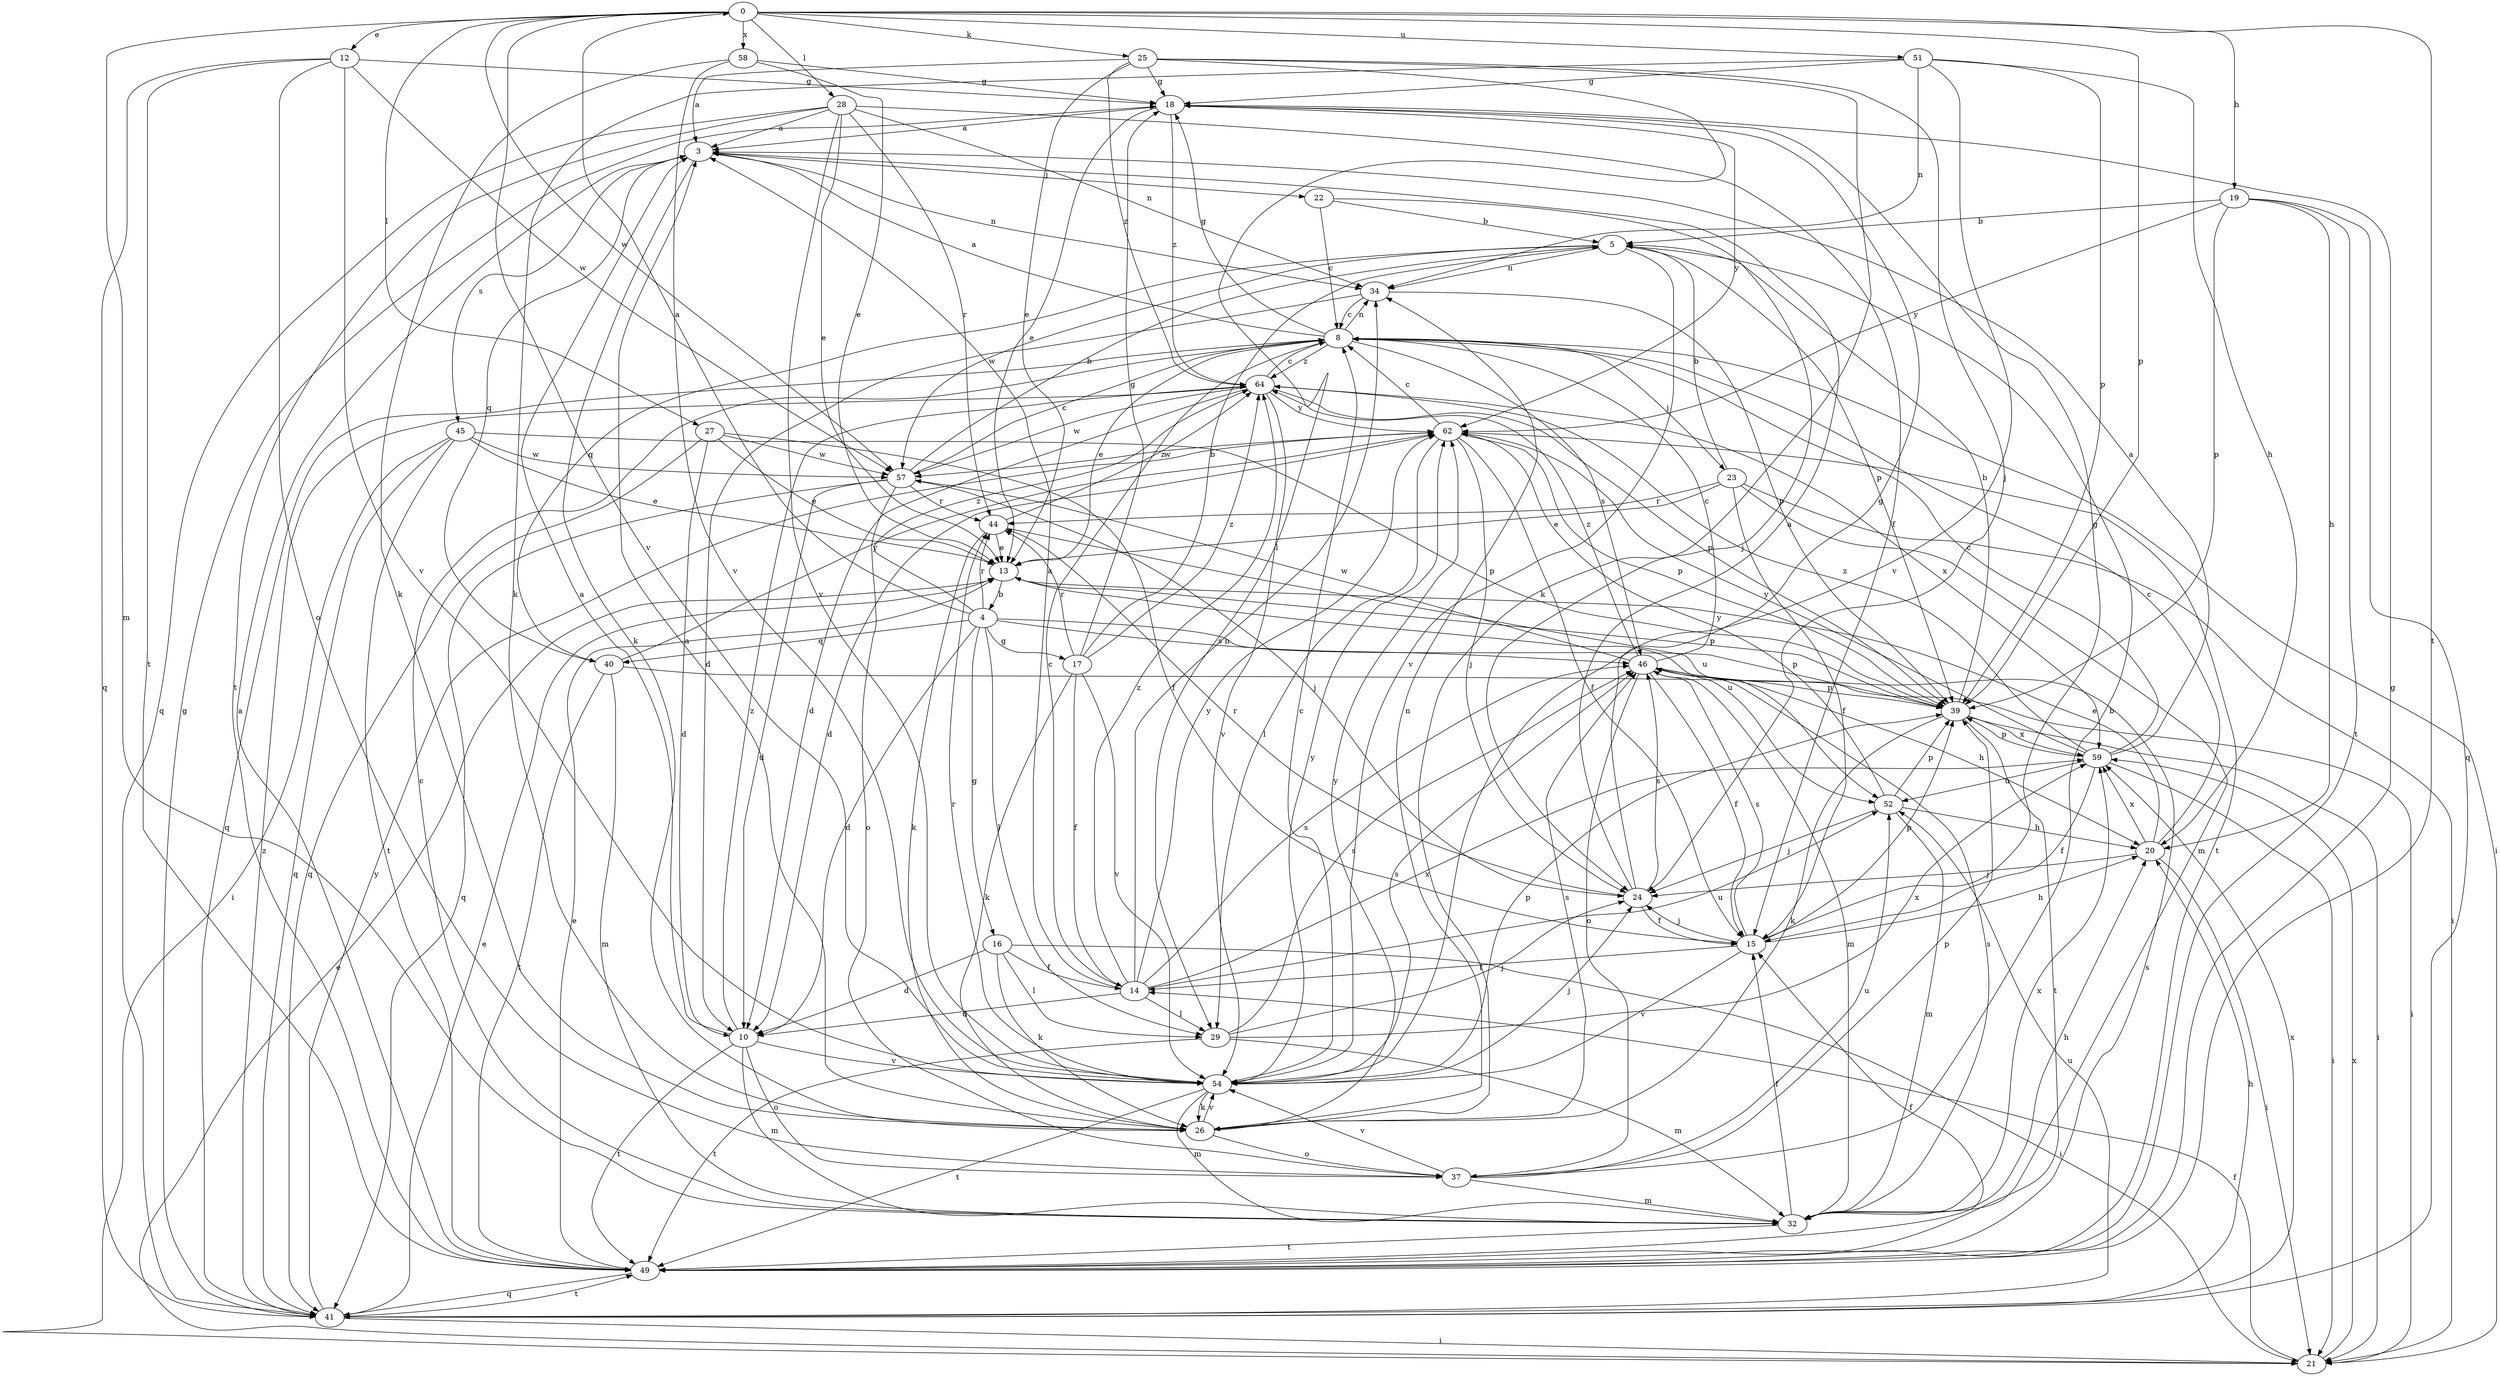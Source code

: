 strict digraph  {
0;
3;
4;
5;
8;
10;
12;
13;
14;
15;
16;
17;
18;
19;
20;
21;
22;
23;
24;
25;
26;
27;
28;
29;
32;
34;
37;
39;
40;
41;
44;
45;
46;
49;
51;
52;
54;
57;
58;
59;
62;
64;
0 -> 12  [label=e];
0 -> 19  [label=h];
0 -> 25  [label=k];
0 -> 27  [label=l];
0 -> 28  [label=l];
0 -> 32  [label=m];
0 -> 39  [label=p];
0 -> 49  [label=t];
0 -> 51  [label=u];
0 -> 54  [label=v];
0 -> 57  [label=w];
0 -> 58  [label=x];
3 -> 22  [label=j];
3 -> 26  [label=k];
3 -> 34  [label=n];
3 -> 40  [label=q];
3 -> 45  [label=s];
4 -> 0  [label=a];
4 -> 10  [label=d];
4 -> 16  [label=g];
4 -> 17  [label=g];
4 -> 29  [label=l];
4 -> 39  [label=p];
4 -> 40  [label=q];
4 -> 44  [label=r];
4 -> 46  [label=s];
4 -> 64  [label=z];
5 -> 34  [label=n];
5 -> 39  [label=p];
5 -> 40  [label=q];
5 -> 54  [label=v];
5 -> 57  [label=w];
8 -> 3  [label=a];
8 -> 13  [label=e];
8 -> 18  [label=g];
8 -> 21  [label=i];
8 -> 23  [label=j];
8 -> 34  [label=n];
8 -> 41  [label=q];
8 -> 46  [label=s];
8 -> 64  [label=z];
10 -> 3  [label=a];
10 -> 32  [label=m];
10 -> 37  [label=o];
10 -> 49  [label=t];
10 -> 54  [label=v];
10 -> 64  [label=z];
12 -> 18  [label=g];
12 -> 37  [label=o];
12 -> 41  [label=q];
12 -> 49  [label=t];
12 -> 54  [label=v];
12 -> 57  [label=w];
13 -> 4  [label=b];
13 -> 39  [label=p];
13 -> 52  [label=u];
14 -> 3  [label=a];
14 -> 8  [label=c];
14 -> 10  [label=d];
14 -> 29  [label=l];
14 -> 34  [label=n];
14 -> 46  [label=s];
14 -> 52  [label=u];
14 -> 59  [label=x];
14 -> 62  [label=y];
14 -> 64  [label=z];
15 -> 14  [label=f];
15 -> 18  [label=g];
15 -> 20  [label=h];
15 -> 24  [label=j];
15 -> 39  [label=p];
15 -> 46  [label=s];
15 -> 54  [label=v];
16 -> 10  [label=d];
16 -> 14  [label=f];
16 -> 21  [label=i];
16 -> 26  [label=k];
16 -> 29  [label=l];
17 -> 5  [label=b];
17 -> 14  [label=f];
17 -> 18  [label=g];
17 -> 26  [label=k];
17 -> 44  [label=r];
17 -> 54  [label=v];
17 -> 64  [label=z];
18 -> 3  [label=a];
18 -> 13  [label=e];
18 -> 62  [label=y];
18 -> 64  [label=z];
19 -> 5  [label=b];
19 -> 20  [label=h];
19 -> 39  [label=p];
19 -> 41  [label=q];
19 -> 49  [label=t];
19 -> 62  [label=y];
20 -> 8  [label=c];
20 -> 13  [label=e];
20 -> 21  [label=i];
20 -> 24  [label=j];
20 -> 59  [label=x];
21 -> 13  [label=e];
21 -> 14  [label=f];
21 -> 59  [label=x];
22 -> 5  [label=b];
22 -> 8  [label=c];
22 -> 24  [label=j];
23 -> 5  [label=b];
23 -> 13  [label=e];
23 -> 15  [label=f];
23 -> 21  [label=i];
23 -> 32  [label=m];
23 -> 44  [label=r];
24 -> 3  [label=a];
24 -> 15  [label=f];
24 -> 18  [label=g];
24 -> 44  [label=r];
24 -> 46  [label=s];
25 -> 3  [label=a];
25 -> 13  [label=e];
25 -> 18  [label=g];
25 -> 24  [label=j];
25 -> 26  [label=k];
25 -> 29  [label=l];
25 -> 64  [label=z];
26 -> 3  [label=a];
26 -> 34  [label=n];
26 -> 37  [label=o];
26 -> 46  [label=s];
26 -> 54  [label=v];
26 -> 62  [label=y];
27 -> 10  [label=d];
27 -> 13  [label=e];
27 -> 15  [label=f];
27 -> 41  [label=q];
27 -> 57  [label=w];
28 -> 3  [label=a];
28 -> 13  [label=e];
28 -> 15  [label=f];
28 -> 34  [label=n];
28 -> 41  [label=q];
28 -> 44  [label=r];
28 -> 49  [label=t];
28 -> 54  [label=v];
29 -> 24  [label=j];
29 -> 32  [label=m];
29 -> 46  [label=s];
29 -> 49  [label=t];
29 -> 59  [label=x];
32 -> 8  [label=c];
32 -> 15  [label=f];
32 -> 20  [label=h];
32 -> 46  [label=s];
32 -> 49  [label=t];
32 -> 59  [label=x];
34 -> 8  [label=c];
34 -> 10  [label=d];
34 -> 39  [label=p];
37 -> 5  [label=b];
37 -> 32  [label=m];
37 -> 39  [label=p];
37 -> 52  [label=u];
37 -> 54  [label=v];
39 -> 5  [label=b];
39 -> 21  [label=i];
39 -> 26  [label=k];
39 -> 49  [label=t];
39 -> 59  [label=x];
40 -> 21  [label=i];
40 -> 32  [label=m];
40 -> 49  [label=t];
40 -> 62  [label=y];
41 -> 13  [label=e];
41 -> 18  [label=g];
41 -> 20  [label=h];
41 -> 21  [label=i];
41 -> 49  [label=t];
41 -> 52  [label=u];
41 -> 59  [label=x];
41 -> 62  [label=y];
41 -> 64  [label=z];
44 -> 13  [label=e];
44 -> 26  [label=k];
44 -> 52  [label=u];
44 -> 64  [label=z];
45 -> 13  [label=e];
45 -> 21  [label=i];
45 -> 39  [label=p];
45 -> 41  [label=q];
45 -> 49  [label=t];
45 -> 57  [label=w];
46 -> 8  [label=c];
46 -> 15  [label=f];
46 -> 20  [label=h];
46 -> 32  [label=m];
46 -> 37  [label=o];
46 -> 39  [label=p];
46 -> 57  [label=w];
46 -> 64  [label=z];
49 -> 3  [label=a];
49 -> 13  [label=e];
49 -> 15  [label=f];
49 -> 18  [label=g];
49 -> 41  [label=q];
49 -> 46  [label=s];
51 -> 18  [label=g];
51 -> 20  [label=h];
51 -> 26  [label=k];
51 -> 34  [label=n];
51 -> 39  [label=p];
51 -> 54  [label=v];
52 -> 20  [label=h];
52 -> 24  [label=j];
52 -> 32  [label=m];
52 -> 39  [label=p];
52 -> 62  [label=y];
54 -> 8  [label=c];
54 -> 24  [label=j];
54 -> 26  [label=k];
54 -> 32  [label=m];
54 -> 39  [label=p];
54 -> 44  [label=r];
54 -> 46  [label=s];
54 -> 49  [label=t];
54 -> 62  [label=y];
57 -> 5  [label=b];
57 -> 8  [label=c];
57 -> 10  [label=d];
57 -> 24  [label=j];
57 -> 37  [label=o];
57 -> 41  [label=q];
57 -> 44  [label=r];
58 -> 13  [label=e];
58 -> 18  [label=g];
58 -> 26  [label=k];
58 -> 54  [label=v];
59 -> 3  [label=a];
59 -> 8  [label=c];
59 -> 15  [label=f];
59 -> 21  [label=i];
59 -> 39  [label=p];
59 -> 52  [label=u];
59 -> 62  [label=y];
59 -> 64  [label=z];
62 -> 8  [label=c];
62 -> 10  [label=d];
62 -> 15  [label=f];
62 -> 24  [label=j];
62 -> 29  [label=l];
62 -> 39  [label=p];
62 -> 49  [label=t];
62 -> 57  [label=w];
64 -> 8  [label=c];
64 -> 10  [label=d];
64 -> 39  [label=p];
64 -> 54  [label=v];
64 -> 57  [label=w];
64 -> 59  [label=x];
64 -> 62  [label=y];
}
